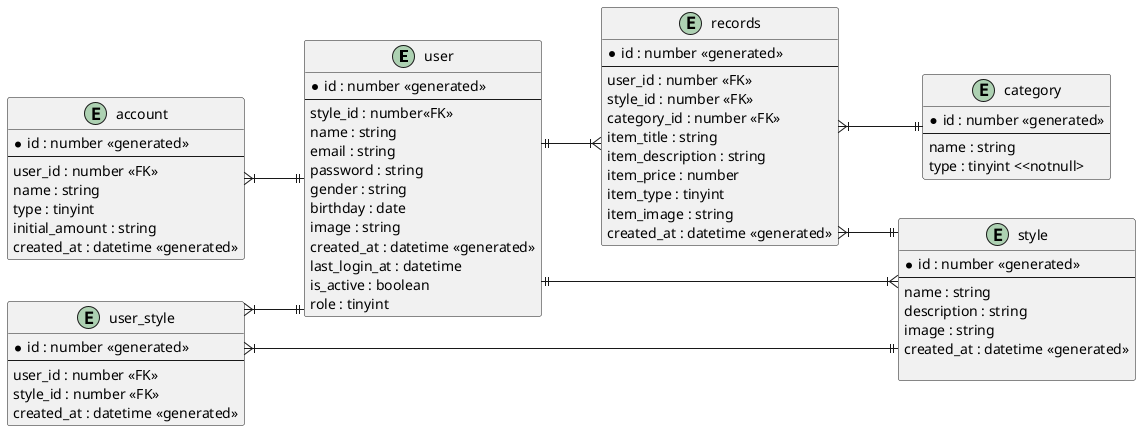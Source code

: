 @startuml
' hide the spot
' hide circle

' avoid problems with angled crows feet
skinparam linetype ortho

left to right direction

entity "user" as user {
    *id : number <<generated>>
    --
    style_id : number<<FK>>
    name : string
    email : string
    password : string
    gender : string
    birthday : date
    image : string
    created_at : datetime <<generated>>
    last_login_at : datetime
    is_active : boolean
    role : tinyint
}

entity "user_style" as user_style{
    *id : number <<generated>>
    --
    user_id : number <<FK>>
    style_id : number <<FK>>
    created_at : datetime <<generated>>
}


entity "style" as style {
    *id : number <<generated>>
    --
    name : string
    description : string
    image : string
    created_at : datetime <<generated>>

}

entity "records" as records{
    *id : number <<generated>>
    --
    user_id : number <<FK>>
    style_id : number <<FK>>
    category_id : number <<FK>>
    item_title : string
    item_description : string
    item_price : number
    item_type : tinyint
    item_image : string
    created_at : datetime <<generated>>
}
entity "account" as account{
    *id : number <<generated>>
    --
    user_id : number <<FK>>
    name : string
    type : tinyint
    initial_amount : string
    created_at : datetime <<generated>>
}

entity "category" as category {
    *id : number <<generated>>
    --
    name : string
    type : tinyint <<notnull>
}

    ' user ||--|{ style
    ' account }|--|| user
    ' account }|--|| style
    ' account }|--|| category
    ' user_style }|--|| user
    ' user_style }|--|| style

    user ||--|{ records
    account }|--|| user
    records }|--|| category
    records }|--|| style
    user_style }|--|| user
    user_style }|--|| style
    user ||--|{ style

@enduml